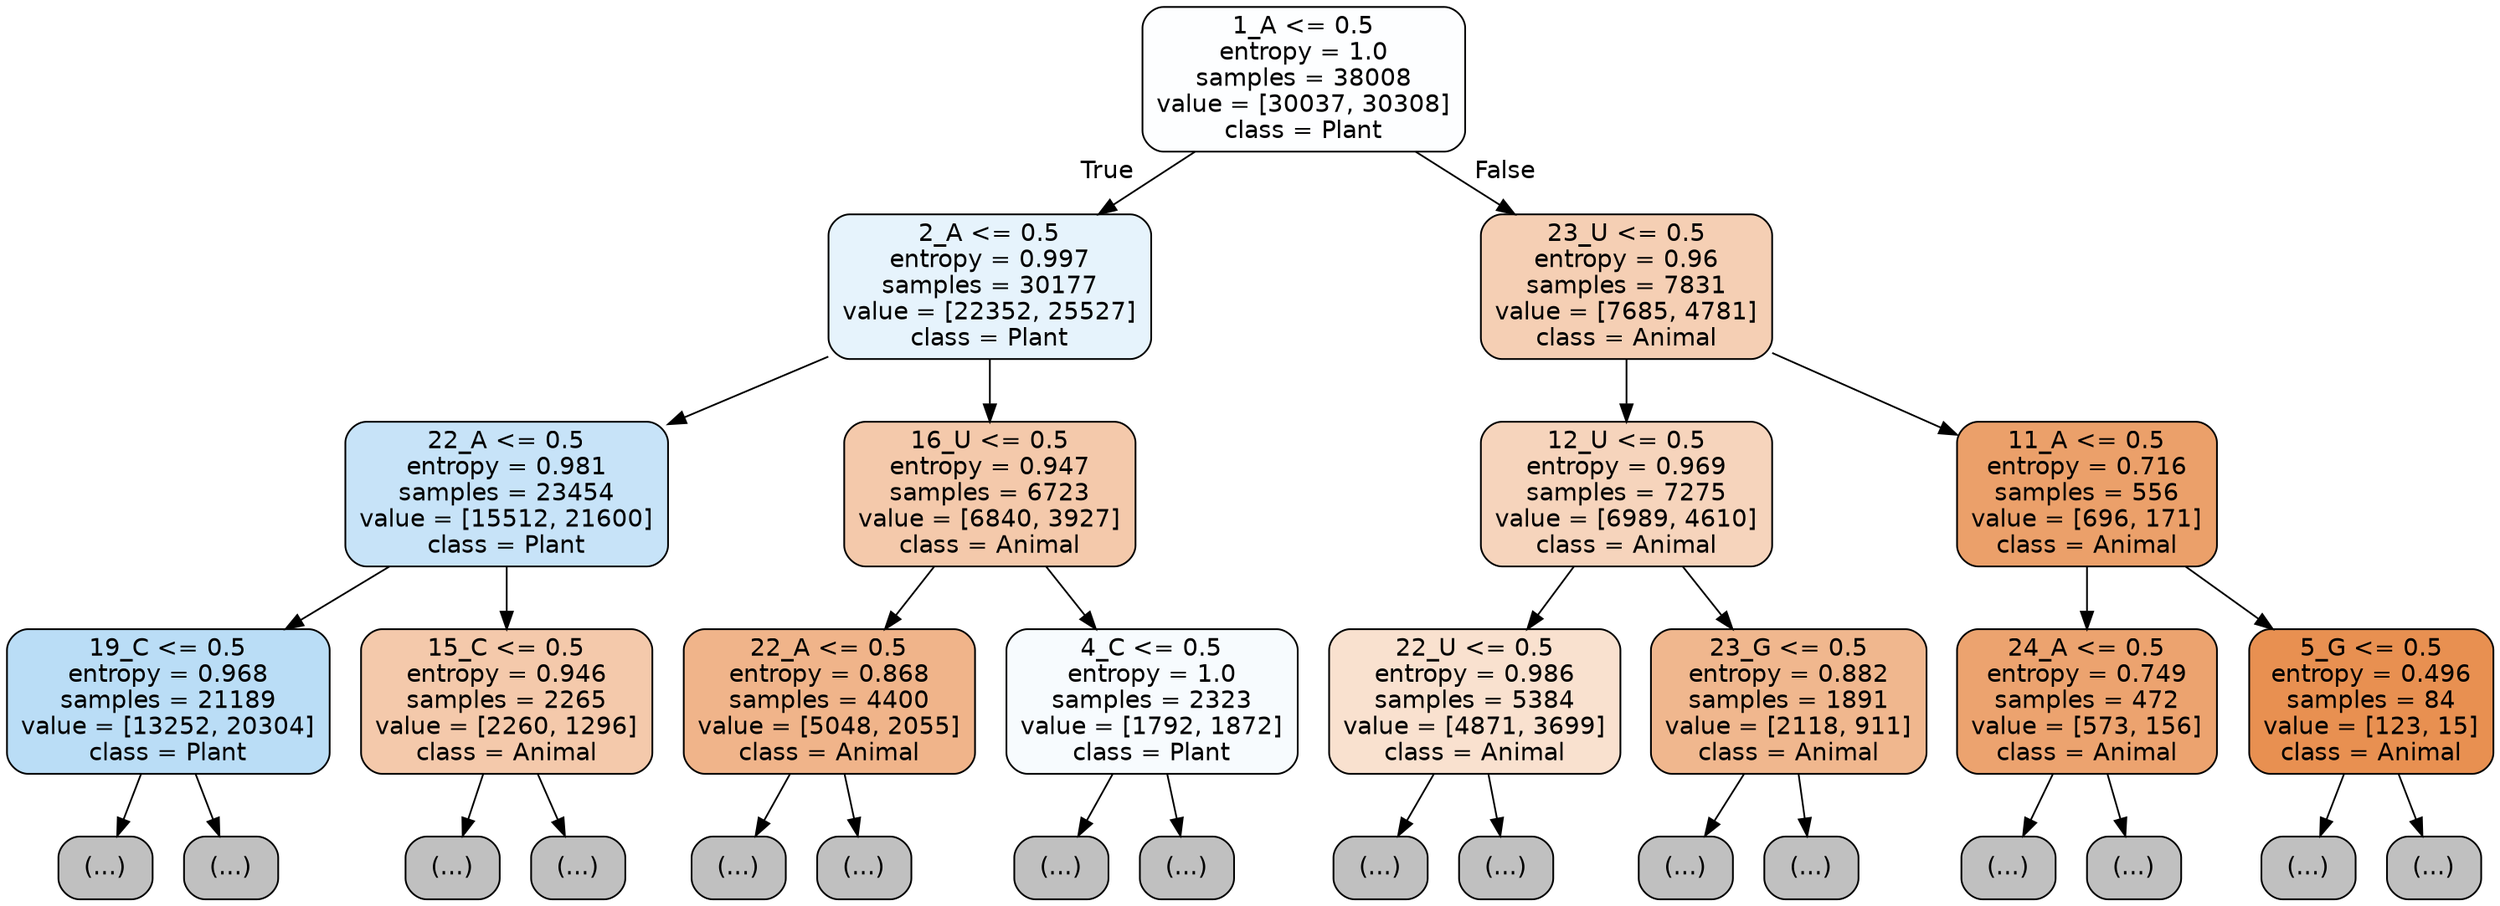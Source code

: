 digraph Tree {
node [shape=box, style="filled, rounded", color="black", fontname="helvetica"] ;
edge [fontname="helvetica"] ;
0 [label="1_A <= 0.5\nentropy = 1.0\nsamples = 38008\nvalue = [30037, 30308]\nclass = Plant", fillcolor="#fdfeff"] ;
1 [label="2_A <= 0.5\nentropy = 0.997\nsamples = 30177\nvalue = [22352, 25527]\nclass = Plant", fillcolor="#e6f3fc"] ;
0 -> 1 [labeldistance=2.5, labelangle=45, headlabel="True"] ;
2 [label="22_A <= 0.5\nentropy = 0.981\nsamples = 23454\nvalue = [15512, 21600]\nclass = Plant", fillcolor="#c7e3f8"] ;
1 -> 2 ;
3 [label="19_C <= 0.5\nentropy = 0.968\nsamples = 21189\nvalue = [13252, 20304]\nclass = Plant", fillcolor="#baddf6"] ;
2 -> 3 ;
4 [label="(...)", fillcolor="#C0C0C0"] ;
3 -> 4 ;
6639 [label="(...)", fillcolor="#C0C0C0"] ;
3 -> 6639 ;
8886 [label="15_C <= 0.5\nentropy = 0.946\nsamples = 2265\nvalue = [2260, 1296]\nclass = Animal", fillcolor="#f4c9ab"] ;
2 -> 8886 ;
8887 [label="(...)", fillcolor="#C0C0C0"] ;
8886 -> 8887 ;
9722 [label="(...)", fillcolor="#C0C0C0"] ;
8886 -> 9722 ;
9997 [label="16_U <= 0.5\nentropy = 0.947\nsamples = 6723\nvalue = [6840, 3927]\nclass = Animal", fillcolor="#f4c9ab"] ;
1 -> 9997 ;
9998 [label="22_A <= 0.5\nentropy = 0.868\nsamples = 4400\nvalue = [5048, 2055]\nclass = Animal", fillcolor="#f0b48a"] ;
9997 -> 9998 ;
9999 [label="(...)", fillcolor="#C0C0C0"] ;
9998 -> 9999 ;
11824 [label="(...)", fillcolor="#C0C0C0"] ;
9998 -> 11824 ;
12091 [label="4_C <= 0.5\nentropy = 1.0\nsamples = 2323\nvalue = [1792, 1872]\nclass = Plant", fillcolor="#f7fbfe"] ;
9997 -> 12091 ;
12092 [label="(...)", fillcolor="#C0C0C0"] ;
12091 -> 12092 ;
12693 [label="(...)", fillcolor="#C0C0C0"] ;
12091 -> 12693 ;
12898 [label="23_U <= 0.5\nentropy = 0.96\nsamples = 7831\nvalue = [7685, 4781]\nclass = Animal", fillcolor="#f5cfb4"] ;
0 -> 12898 [labeldistance=2.5, labelangle=-45, headlabel="False"] ;
12899 [label="12_U <= 0.5\nentropy = 0.969\nsamples = 7275\nvalue = [6989, 4610]\nclass = Animal", fillcolor="#f6d4bc"] ;
12898 -> 12899 ;
12900 [label="22_U <= 0.5\nentropy = 0.986\nsamples = 5384\nvalue = [4871, 3699]\nclass = Animal", fillcolor="#f9e1cf"] ;
12899 -> 12900 ;
12901 [label="(...)", fillcolor="#C0C0C0"] ;
12900 -> 12901 ;
15286 [label="(...)", fillcolor="#C0C0C0"] ;
12900 -> 15286 ;
15559 [label="23_G <= 0.5\nentropy = 0.882\nsamples = 1891\nvalue = [2118, 911]\nclass = Animal", fillcolor="#f0b78e"] ;
12899 -> 15559 ;
15560 [label="(...)", fillcolor="#C0C0C0"] ;
15559 -> 15560 ;
16569 [label="(...)", fillcolor="#C0C0C0"] ;
15559 -> 16569 ;
16608 [label="11_A <= 0.5\nentropy = 0.716\nsamples = 556\nvalue = [696, 171]\nclass = Animal", fillcolor="#eba06a"] ;
12898 -> 16608 ;
16609 [label="24_A <= 0.5\nentropy = 0.749\nsamples = 472\nvalue = [573, 156]\nclass = Animal", fillcolor="#eca36f"] ;
16608 -> 16609 ;
16610 [label="(...)", fillcolor="#C0C0C0"] ;
16609 -> 16610 ;
16795 [label="(...)", fillcolor="#C0C0C0"] ;
16609 -> 16795 ;
16818 [label="5_G <= 0.5\nentropy = 0.496\nsamples = 84\nvalue = [123, 15]\nclass = Animal", fillcolor="#e89051"] ;
16608 -> 16818 ;
16819 [label="(...)", fillcolor="#C0C0C0"] ;
16818 -> 16819 ;
16828 [label="(...)", fillcolor="#C0C0C0"] ;
16818 -> 16828 ;
}
